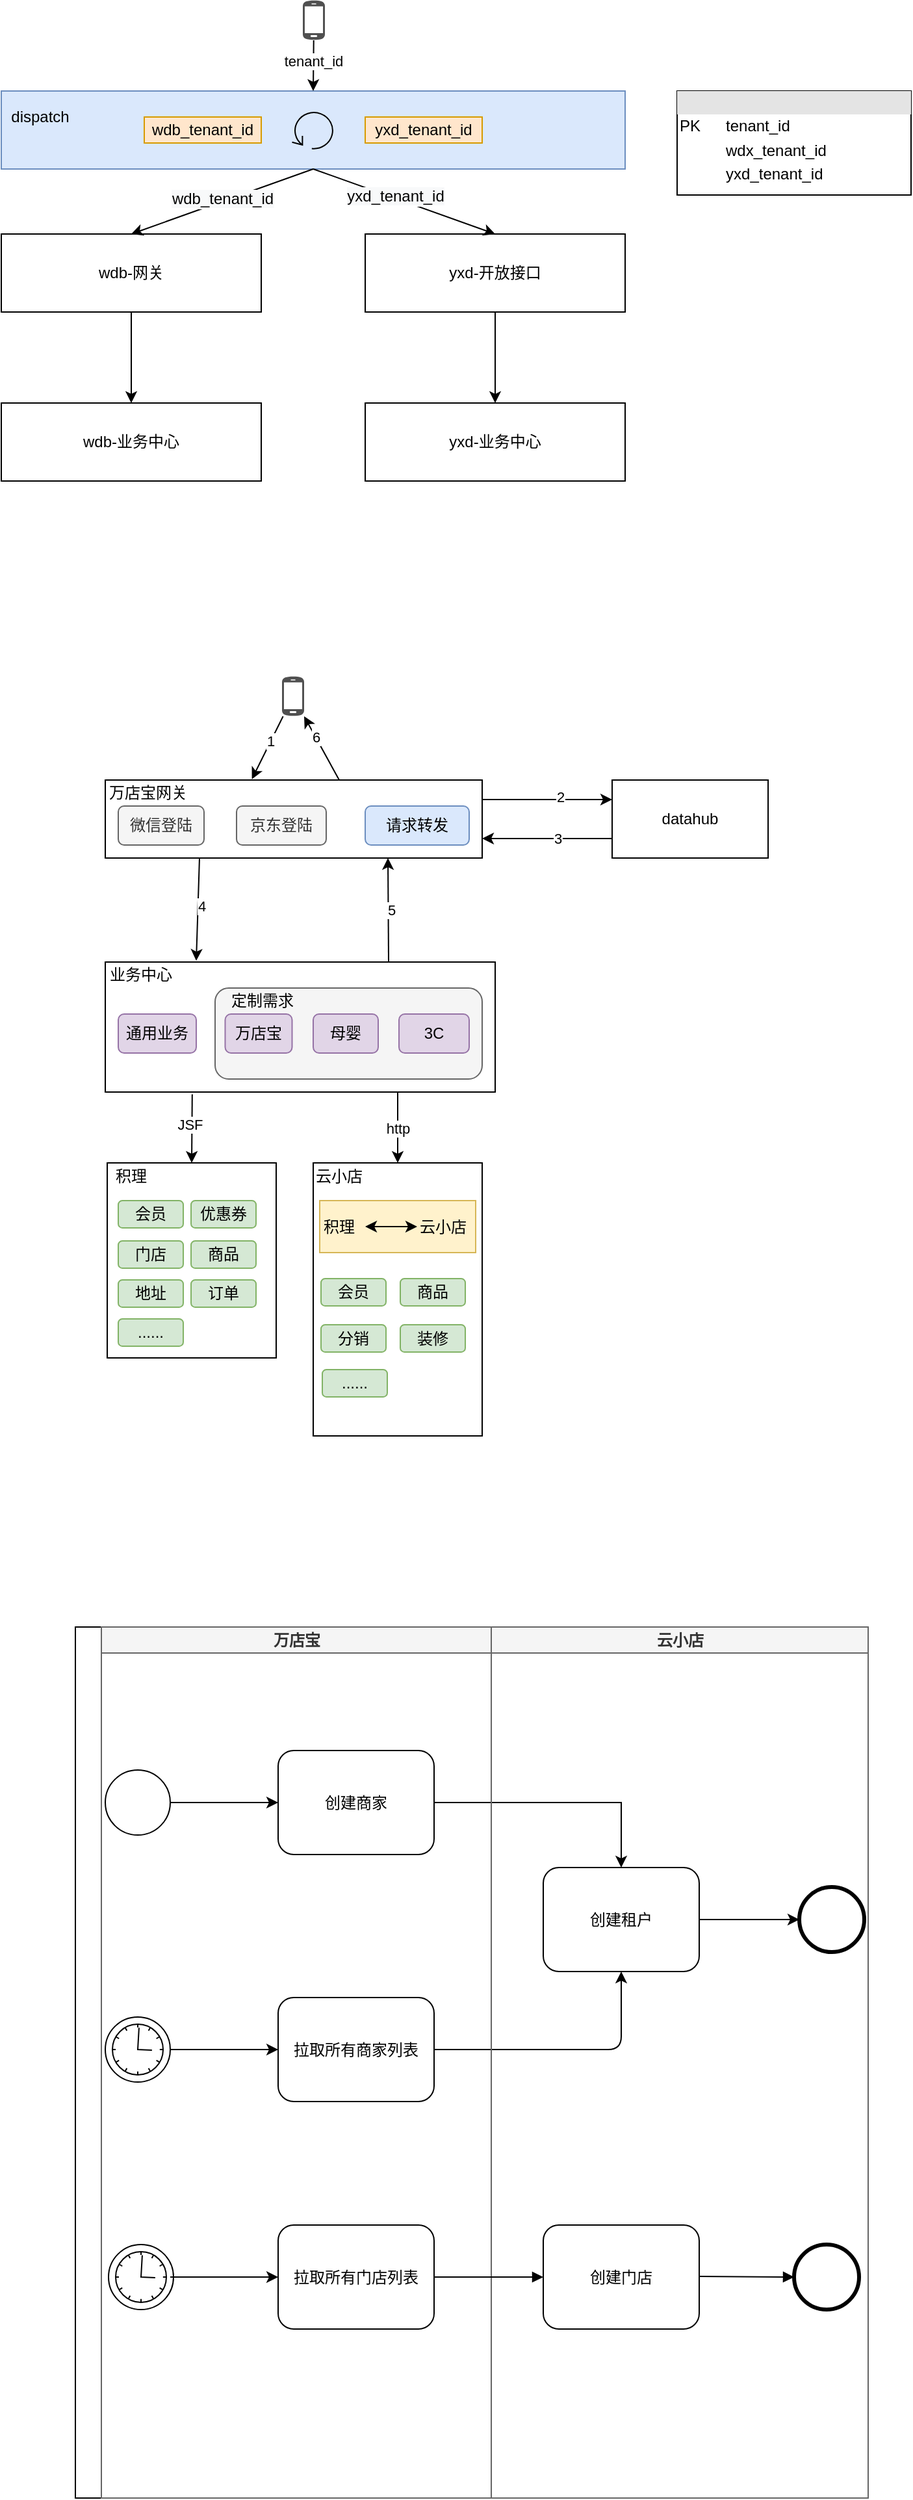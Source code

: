 <mxfile version="14.5.8" type="github">
  <diagram id="L7T1MbWQGTf25k8NJwNz" name="Page-1">
    <mxGraphModel dx="1186" dy="677" grid="1" gridSize="10" guides="1" tooltips="1" connect="1" arrows="1" fold="1" page="1" pageScale="1" pageWidth="827" pageHeight="1169" math="0" shadow="0">
      <root>
        <mxCell id="0" />
        <mxCell id="1" parent="0" />
        <mxCell id="DZX4JbNncJ1b7HLnPG4--37" value="" style="rounded=0;whiteSpace=wrap;html=1;" parent="1" vertex="1">
          <mxGeometry x="240" y="920" width="300" height="100" as="geometry" />
        </mxCell>
        <mxCell id="DZX4JbNncJ1b7HLnPG4--77" value="" style="rounded=1;whiteSpace=wrap;html=1;fillColor=#f5f5f5;strokeColor=#666666;fontColor=#333333;" parent="1" vertex="1">
          <mxGeometry x="324.5" y="940" width="205.5" height="70" as="geometry" />
        </mxCell>
        <mxCell id="DZX4JbNncJ1b7HLnPG4--1" value="" style="rounded=0;whiteSpace=wrap;html=1;fillColor=#dae8fc;strokeColor=#6c8ebf;" parent="1" vertex="1">
          <mxGeometry x="160" y="250" width="480" height="60" as="geometry" />
        </mxCell>
        <mxCell id="DZX4JbNncJ1b7HLnPG4--2" value="wdb-网关" style="rounded=0;whiteSpace=wrap;html=1;" parent="1" vertex="1">
          <mxGeometry x="160" y="360" width="200" height="60" as="geometry" />
        </mxCell>
        <mxCell id="DZX4JbNncJ1b7HLnPG4--3" value="yxd-开放接口" style="rounded=0;whiteSpace=wrap;html=1;" parent="1" vertex="1">
          <mxGeometry x="440" y="360" width="200" height="60" as="geometry" />
        </mxCell>
        <mxCell id="DZX4JbNncJ1b7HLnPG4--4" value="" style="endArrow=classic;html=1;exitX=0.5;exitY=1;exitDx=0;exitDy=0;entryX=0.5;entryY=0;entryDx=0;entryDy=0;" parent="1" source="DZX4JbNncJ1b7HLnPG4--1" target="DZX4JbNncJ1b7HLnPG4--2" edge="1">
          <mxGeometry width="50" height="50" relative="1" as="geometry">
            <mxPoint x="390" y="460" as="sourcePoint" />
            <mxPoint x="440" y="410" as="targetPoint" />
          </mxGeometry>
        </mxCell>
        <mxCell id="DZX4JbNncJ1b7HLnPG4--21" value="&lt;span style=&quot;font-size: 12px ; background-color: rgb(248 , 249 , 250)&quot;&gt;wdb_tenant_id&lt;/span&gt;" style="edgeLabel;html=1;align=center;verticalAlign=middle;resizable=0;points=[];" parent="DZX4JbNncJ1b7HLnPG4--4" vertex="1" connectable="0">
          <mxGeometry x="-0.004" y="-2" relative="1" as="geometry">
            <mxPoint as="offset" />
          </mxGeometry>
        </mxCell>
        <mxCell id="DZX4JbNncJ1b7HLnPG4--5" value="" style="endArrow=classic;html=1;entryX=0.5;entryY=0;entryDx=0;entryDy=0;" parent="1" target="DZX4JbNncJ1b7HLnPG4--3" edge="1">
          <mxGeometry width="50" height="50" relative="1" as="geometry">
            <mxPoint x="400" y="310" as="sourcePoint" />
            <mxPoint x="440" y="410" as="targetPoint" />
          </mxGeometry>
        </mxCell>
        <mxCell id="DZX4JbNncJ1b7HLnPG4--22" value="&lt;span style=&quot;font-size: 12px ; background-color: rgb(248 , 249 , 250)&quot;&gt;yxd_tenant_id&lt;/span&gt;" style="edgeLabel;html=1;align=center;verticalAlign=middle;resizable=0;points=[];" parent="DZX4JbNncJ1b7HLnPG4--5" vertex="1" connectable="0">
          <mxGeometry x="-0.113" y="2" relative="1" as="geometry">
            <mxPoint as="offset" />
          </mxGeometry>
        </mxCell>
        <mxCell id="DZX4JbNncJ1b7HLnPG4--6" value="wdb-业务中心" style="rounded=0;whiteSpace=wrap;html=1;" parent="1" vertex="1">
          <mxGeometry x="160" y="490" width="200" height="60" as="geometry" />
        </mxCell>
        <mxCell id="DZX4JbNncJ1b7HLnPG4--7" value="yxd-业务中心" style="rounded=0;whiteSpace=wrap;html=1;" parent="1" vertex="1">
          <mxGeometry x="440" y="490" width="200" height="60" as="geometry" />
        </mxCell>
        <mxCell id="DZX4JbNncJ1b7HLnPG4--8" value="" style="endArrow=classic;html=1;exitX=0.5;exitY=1;exitDx=0;exitDy=0;entryX=0.5;entryY=0;entryDx=0;entryDy=0;" parent="1" source="DZX4JbNncJ1b7HLnPG4--2" target="DZX4JbNncJ1b7HLnPG4--6" edge="1">
          <mxGeometry width="50" height="50" relative="1" as="geometry">
            <mxPoint x="230" y="470" as="sourcePoint" />
            <mxPoint x="280" y="420" as="targetPoint" />
          </mxGeometry>
        </mxCell>
        <mxCell id="DZX4JbNncJ1b7HLnPG4--10" value="" style="endArrow=classic;html=1;exitX=0.5;exitY=1;exitDx=0;exitDy=0;entryX=0.5;entryY=0;entryDx=0;entryDy=0;" parent="1" source="DZX4JbNncJ1b7HLnPG4--3" target="DZX4JbNncJ1b7HLnPG4--7" edge="1">
          <mxGeometry width="50" height="50" relative="1" as="geometry">
            <mxPoint x="540" y="440" as="sourcePoint" />
            <mxPoint x="420" y="460" as="targetPoint" />
          </mxGeometry>
        </mxCell>
        <mxCell id="DZX4JbNncJ1b7HLnPG4--11" value="" style="pointerEvents=1;shadow=0;dashed=0;html=1;strokeColor=none;fillColor=#505050;labelPosition=center;verticalLabelPosition=bottom;verticalAlign=top;outlineConnect=0;align=center;shape=mxgraph.office.devices.cell_phone_android_proportional;" parent="1" vertex="1">
          <mxGeometry x="392" y="180" width="17" height="31" as="geometry" />
        </mxCell>
        <mxCell id="DZX4JbNncJ1b7HLnPG4--12" value="" style="endArrow=classic;html=1;entryX=0.5;entryY=0;entryDx=0;entryDy=0;" parent="1" source="DZX4JbNncJ1b7HLnPG4--11" target="DZX4JbNncJ1b7HLnPG4--1" edge="1">
          <mxGeometry width="50" height="50" relative="1" as="geometry">
            <mxPoint x="400" y="250" as="sourcePoint" />
            <mxPoint x="450" y="200" as="targetPoint" />
          </mxGeometry>
        </mxCell>
        <mxCell id="DZX4JbNncJ1b7HLnPG4--13" value="tenant_id" style="edgeLabel;html=1;align=center;verticalAlign=middle;resizable=0;points=[];" parent="DZX4JbNncJ1b7HLnPG4--12" vertex="1" connectable="0">
          <mxGeometry x="-0.179" relative="1" as="geometry">
            <mxPoint as="offset" />
          </mxGeometry>
        </mxCell>
        <mxCell id="DZX4JbNncJ1b7HLnPG4--15" value="dispatch" style="text;html=1;strokeColor=none;fillColor=none;align=center;verticalAlign=middle;whiteSpace=wrap;rounded=0;" parent="1" vertex="1">
          <mxGeometry x="170" y="260" width="40" height="20" as="geometry" />
        </mxCell>
        <mxCell id="DZX4JbNncJ1b7HLnPG4--18" value="" style="shape=mxgraph.bpmn.loop;html=1;outlineConnect=0;" parent="1" vertex="1">
          <mxGeometry x="383.75" y="265" width="32.5" height="30" as="geometry" />
        </mxCell>
        <mxCell id="DZX4JbNncJ1b7HLnPG4--19" value="wdb_tenant_id" style="text;html=1;strokeColor=#d79b00;fillColor=#ffe6cc;align=center;verticalAlign=middle;whiteSpace=wrap;rounded=0;" parent="1" vertex="1">
          <mxGeometry x="270" y="270" width="90" height="20" as="geometry" />
        </mxCell>
        <mxCell id="DZX4JbNncJ1b7HLnPG4--20" value="yxd_tenant_id" style="text;html=1;strokeColor=#d79b00;fillColor=#ffe6cc;align=center;verticalAlign=middle;whiteSpace=wrap;rounded=0;" parent="1" vertex="1">
          <mxGeometry x="440" y="270" width="90" height="20" as="geometry" />
        </mxCell>
        <mxCell id="DZX4JbNncJ1b7HLnPG4--23" value="&lt;div style=&quot;box-sizing: border-box ; width: 100% ; background: #e4e4e4 ; padding: 2px&quot;&gt;&lt;br&gt;&lt;/div&gt;&lt;table style=&quot;width: 100% ; font-size: 1em&quot; cellpadding=&quot;2&quot; cellspacing=&quot;0&quot;&gt;&lt;tbody&gt;&lt;tr&gt;&lt;td&gt;PK&lt;/td&gt;&lt;td&gt;tenant_id&lt;/td&gt;&lt;/tr&gt;&lt;tr&gt;&lt;td&gt;&lt;br&gt;&lt;/td&gt;&lt;td&gt;wdx_tenant_id&lt;/td&gt;&lt;/tr&gt;&lt;tr&gt;&lt;td&gt;&lt;/td&gt;&lt;td&gt;yxd_tenant_id&lt;/td&gt;&lt;/tr&gt;&lt;/tbody&gt;&lt;/table&gt;" style="verticalAlign=top;align=left;overflow=fill;html=1;" parent="1" vertex="1">
          <mxGeometry x="680" y="250" width="180" height="80" as="geometry" />
        </mxCell>
        <mxCell id="DZX4JbNncJ1b7HLnPG4--24" value="" style="pointerEvents=1;shadow=0;dashed=0;html=1;strokeColor=none;fillColor=#505050;labelPosition=center;verticalLabelPosition=bottom;verticalAlign=top;outlineConnect=0;align=center;shape=mxgraph.office.devices.cell_phone_android_proportional;" parent="1" vertex="1">
          <mxGeometry x="376" y="700" width="17" height="31" as="geometry" />
        </mxCell>
        <mxCell id="DZX4JbNncJ1b7HLnPG4--25" value="" style="rounded=0;whiteSpace=wrap;html=1;" parent="1" vertex="1">
          <mxGeometry x="240" y="780" width="290" height="60" as="geometry" />
        </mxCell>
        <mxCell id="DZX4JbNncJ1b7HLnPG4--26" value="万店宝网关" style="text;html=1;strokeColor=none;fillColor=none;align=center;verticalAlign=middle;whiteSpace=wrap;rounded=0;" parent="1" vertex="1">
          <mxGeometry x="240" y="780" width="66" height="20" as="geometry" />
        </mxCell>
        <mxCell id="DZX4JbNncJ1b7HLnPG4--27" value="微信登陆" style="rounded=1;whiteSpace=wrap;html=1;fillColor=#f5f5f5;strokeColor=#666666;fontColor=#333333;" parent="1" vertex="1">
          <mxGeometry x="250" y="800" width="66" height="30" as="geometry" />
        </mxCell>
        <mxCell id="DZX4JbNncJ1b7HLnPG4--28" value="京东登陆" style="rounded=1;whiteSpace=wrap;html=1;fillColor=#f5f5f5;strokeColor=#666666;fontColor=#333333;" parent="1" vertex="1">
          <mxGeometry x="341" y="800" width="69" height="30" as="geometry" />
        </mxCell>
        <mxCell id="DZX4JbNncJ1b7HLnPG4--29" value="请求转发" style="rounded=1;whiteSpace=wrap;html=1;fillColor=#dae8fc;strokeColor=#6c8ebf;" parent="1" vertex="1">
          <mxGeometry x="440" y="800" width="80" height="30" as="geometry" />
        </mxCell>
        <mxCell id="DZX4JbNncJ1b7HLnPG4--30" value="datahub" style="rounded=0;whiteSpace=wrap;html=1;" parent="1" vertex="1">
          <mxGeometry x="630" y="780" width="120" height="60" as="geometry" />
        </mxCell>
        <mxCell id="DZX4JbNncJ1b7HLnPG4--31" value="" style="endArrow=classic;html=1;exitX=1;exitY=0.25;exitDx=0;exitDy=0;entryX=0;entryY=0.25;entryDx=0;entryDy=0;" parent="1" source="DZX4JbNncJ1b7HLnPG4--25" target="DZX4JbNncJ1b7HLnPG4--30" edge="1">
          <mxGeometry width="50" height="50" relative="1" as="geometry">
            <mxPoint x="530" y="840" as="sourcePoint" />
            <mxPoint x="580" y="790" as="targetPoint" />
          </mxGeometry>
        </mxCell>
        <mxCell id="DZX4JbNncJ1b7HLnPG4--35" value="2" style="edgeLabel;html=1;align=center;verticalAlign=middle;resizable=0;points=[];" parent="DZX4JbNncJ1b7HLnPG4--31" vertex="1" connectable="0">
          <mxGeometry x="0.19" y="2" relative="1" as="geometry">
            <mxPoint as="offset" />
          </mxGeometry>
        </mxCell>
        <mxCell id="DZX4JbNncJ1b7HLnPG4--32" value="" style="endArrow=classic;html=1;exitX=0;exitY=0.75;exitDx=0;exitDy=0;entryX=1;entryY=0.75;entryDx=0;entryDy=0;" parent="1" source="DZX4JbNncJ1b7HLnPG4--30" target="DZX4JbNncJ1b7HLnPG4--25" edge="1">
          <mxGeometry width="50" height="50" relative="1" as="geometry">
            <mxPoint x="540" y="900" as="sourcePoint" />
            <mxPoint x="590" y="850" as="targetPoint" />
          </mxGeometry>
        </mxCell>
        <mxCell id="DZX4JbNncJ1b7HLnPG4--36" value="3" style="edgeLabel;html=1;align=center;verticalAlign=middle;resizable=0;points=[];" parent="DZX4JbNncJ1b7HLnPG4--32" vertex="1" connectable="0">
          <mxGeometry x="-0.157" relative="1" as="geometry">
            <mxPoint as="offset" />
          </mxGeometry>
        </mxCell>
        <mxCell id="DZX4JbNncJ1b7HLnPG4--33" value="" style="endArrow=classic;html=1;entryX=0.389;entryY=-0.011;entryDx=0;entryDy=0;entryPerimeter=0;" parent="1" source="DZX4JbNncJ1b7HLnPG4--24" target="DZX4JbNncJ1b7HLnPG4--25" edge="1">
          <mxGeometry width="50" height="50" relative="1" as="geometry">
            <mxPoint x="400" y="740" as="sourcePoint" />
            <mxPoint x="500" y="800" as="targetPoint" />
          </mxGeometry>
        </mxCell>
        <mxCell id="DZX4JbNncJ1b7HLnPG4--34" value="1" style="edgeLabel;html=1;align=center;verticalAlign=middle;resizable=0;points=[];" parent="DZX4JbNncJ1b7HLnPG4--33" vertex="1" connectable="0">
          <mxGeometry x="-0.218" y="-1" relative="1" as="geometry">
            <mxPoint as="offset" />
          </mxGeometry>
        </mxCell>
        <mxCell id="DZX4JbNncJ1b7HLnPG4--38" value="业务中心" style="text;html=1;strokeColor=none;fillColor=none;align=center;verticalAlign=middle;whiteSpace=wrap;rounded=0;" parent="1" vertex="1">
          <mxGeometry x="235" y="920" width="65" height="20" as="geometry" />
        </mxCell>
        <mxCell id="DZX4JbNncJ1b7HLnPG4--40" value="" style="endArrow=classic;html=1;entryX=0.75;entryY=1;entryDx=0;entryDy=0;" parent="1" target="DZX4JbNncJ1b7HLnPG4--25" edge="1">
          <mxGeometry width="50" height="50" relative="1" as="geometry">
            <mxPoint x="458" y="920" as="sourcePoint" />
            <mxPoint x="451" y="840" as="targetPoint" />
          </mxGeometry>
        </mxCell>
        <mxCell id="DZX4JbNncJ1b7HLnPG4--43" value="5" style="edgeLabel;html=1;align=center;verticalAlign=middle;resizable=0;points=[];" parent="DZX4JbNncJ1b7HLnPG4--40" vertex="1" connectable="0">
          <mxGeometry x="-0.004" y="-2" relative="1" as="geometry">
            <mxPoint as="offset" />
          </mxGeometry>
        </mxCell>
        <mxCell id="DZX4JbNncJ1b7HLnPG4--41" value="" style="endArrow=classic;html=1;exitX=0.25;exitY=1;exitDx=0;exitDy=0;" parent="1" source="DZX4JbNncJ1b7HLnPG4--25" edge="1">
          <mxGeometry width="50" height="50" relative="1" as="geometry">
            <mxPoint x="300" y="900" as="sourcePoint" />
            <mxPoint x="310" y="919" as="targetPoint" />
          </mxGeometry>
        </mxCell>
        <mxCell id="DZX4JbNncJ1b7HLnPG4--42" value="4" style="edgeLabel;html=1;align=center;verticalAlign=middle;resizable=0;points=[];" parent="DZX4JbNncJ1b7HLnPG4--41" vertex="1" connectable="0">
          <mxGeometry x="-0.058" y="2" relative="1" as="geometry">
            <mxPoint as="offset" />
          </mxGeometry>
        </mxCell>
        <mxCell id="DZX4JbNncJ1b7HLnPG4--44" value="" style="endArrow=classic;html=1;" parent="1" target="DZX4JbNncJ1b7HLnPG4--24" edge="1">
          <mxGeometry width="50" height="50" relative="1" as="geometry">
            <mxPoint x="420" y="780" as="sourcePoint" />
            <mxPoint x="500" y="920" as="targetPoint" />
          </mxGeometry>
        </mxCell>
        <mxCell id="DZX4JbNncJ1b7HLnPG4--45" value="6" style="edgeLabel;html=1;align=center;verticalAlign=middle;resizable=0;points=[];" parent="DZX4JbNncJ1b7HLnPG4--44" vertex="1" connectable="0">
          <mxGeometry x="0.362" y="1" relative="1" as="geometry">
            <mxPoint x="1" as="offset" />
          </mxGeometry>
        </mxCell>
        <mxCell id="DZX4JbNncJ1b7HLnPG4--47" value="" style="rounded=0;whiteSpace=wrap;html=1;" parent="1" vertex="1">
          <mxGeometry x="241.5" y="1074.5" width="130" height="150" as="geometry" />
        </mxCell>
        <mxCell id="DZX4JbNncJ1b7HLnPG4--48" value="积理" style="text;html=1;strokeColor=none;fillColor=none;align=center;verticalAlign=middle;whiteSpace=wrap;rounded=0;" parent="1" vertex="1">
          <mxGeometry x="240" y="1074.5" width="40" height="20" as="geometry" />
        </mxCell>
        <mxCell id="DZX4JbNncJ1b7HLnPG4--49" value="会员" style="rounded=1;whiteSpace=wrap;html=1;fillColor=#d5e8d4;strokeColor=#82b366;" parent="1" vertex="1">
          <mxGeometry x="250" y="1103.5" width="50" height="21" as="geometry" />
        </mxCell>
        <mxCell id="DZX4JbNncJ1b7HLnPG4--50" value="优惠券" style="rounded=1;whiteSpace=wrap;html=1;fillColor=#d5e8d4;strokeColor=#82b366;" parent="1" vertex="1">
          <mxGeometry x="306" y="1103.5" width="50" height="21" as="geometry" />
        </mxCell>
        <mxCell id="DZX4JbNncJ1b7HLnPG4--51" value="门店" style="rounded=1;whiteSpace=wrap;html=1;fillColor=#d5e8d4;strokeColor=#82b366;" parent="1" vertex="1">
          <mxGeometry x="250" y="1134.5" width="50" height="21" as="geometry" />
        </mxCell>
        <mxCell id="DZX4JbNncJ1b7HLnPG4--52" value="商品" style="rounded=1;whiteSpace=wrap;html=1;fillColor=#d5e8d4;strokeColor=#82b366;" parent="1" vertex="1">
          <mxGeometry x="306" y="1134.5" width="50" height="21" as="geometry" />
        </mxCell>
        <mxCell id="DZX4JbNncJ1b7HLnPG4--53" value="地址" style="rounded=1;whiteSpace=wrap;html=1;fillColor=#d5e8d4;strokeColor=#82b366;" parent="1" vertex="1">
          <mxGeometry x="250" y="1164.5" width="50" height="21" as="geometry" />
        </mxCell>
        <mxCell id="DZX4JbNncJ1b7HLnPG4--54" value="订单" style="rounded=1;whiteSpace=wrap;html=1;fillColor=#d5e8d4;strokeColor=#82b366;" parent="1" vertex="1">
          <mxGeometry x="306" y="1164.5" width="50" height="21" as="geometry" />
        </mxCell>
        <mxCell id="DZX4JbNncJ1b7HLnPG4--55" value="......" style="rounded=1;whiteSpace=wrap;html=1;fillColor=#d5e8d4;strokeColor=#82b366;" parent="1" vertex="1">
          <mxGeometry x="250" y="1194.5" width="50" height="21" as="geometry" />
        </mxCell>
        <mxCell id="DZX4JbNncJ1b7HLnPG4--56" value="" style="rounded=0;whiteSpace=wrap;html=1;" parent="1" vertex="1">
          <mxGeometry x="400" y="1074.5" width="130" height="210" as="geometry" />
        </mxCell>
        <mxCell id="DZX4JbNncJ1b7HLnPG4--57" value="云小店" style="text;html=1;strokeColor=none;fillColor=none;align=center;verticalAlign=middle;whiteSpace=wrap;rounded=0;" parent="1" vertex="1">
          <mxGeometry x="400" y="1074.5" width="40" height="20" as="geometry" />
        </mxCell>
        <mxCell id="DZX4JbNncJ1b7HLnPG4--58" value="会员" style="rounded=1;whiteSpace=wrap;html=1;fillColor=#d5e8d4;strokeColor=#82b366;" parent="1" vertex="1">
          <mxGeometry x="406" y="1163.5" width="50" height="21" as="geometry" />
        </mxCell>
        <mxCell id="DZX4JbNncJ1b7HLnPG4--59" value="商品" style="rounded=1;whiteSpace=wrap;html=1;fillColor=#d5e8d4;strokeColor=#82b366;" parent="1" vertex="1">
          <mxGeometry x="467" y="1163.5" width="50" height="21" as="geometry" />
        </mxCell>
        <mxCell id="DZX4JbNncJ1b7HLnPG4--60" value="分销" style="rounded=1;whiteSpace=wrap;html=1;fillColor=#d5e8d4;strokeColor=#82b366;" parent="1" vertex="1">
          <mxGeometry x="406" y="1199" width="50" height="21" as="geometry" />
        </mxCell>
        <mxCell id="DZX4JbNncJ1b7HLnPG4--61" value="装修" style="rounded=1;whiteSpace=wrap;html=1;fillColor=#d5e8d4;strokeColor=#82b366;" parent="1" vertex="1">
          <mxGeometry x="467" y="1199" width="50" height="21" as="geometry" />
        </mxCell>
        <mxCell id="DZX4JbNncJ1b7HLnPG4--62" value="......" style="rounded=1;whiteSpace=wrap;html=1;fillColor=#d5e8d4;strokeColor=#82b366;" parent="1" vertex="1">
          <mxGeometry x="407" y="1233.5" width="50" height="21" as="geometry" />
        </mxCell>
        <mxCell id="DZX4JbNncJ1b7HLnPG4--64" value="" style="rounded=0;whiteSpace=wrap;html=1;fillColor=#fff2cc;strokeColor=#d6b656;" parent="1" vertex="1">
          <mxGeometry x="405" y="1103.5" width="120" height="40" as="geometry" />
        </mxCell>
        <mxCell id="DZX4JbNncJ1b7HLnPG4--66" value="积理" style="text;html=1;strokeColor=none;fillColor=none;align=center;verticalAlign=middle;whiteSpace=wrap;rounded=0;" parent="1" vertex="1">
          <mxGeometry x="400" y="1113.5" width="40" height="20" as="geometry" />
        </mxCell>
        <mxCell id="DZX4JbNncJ1b7HLnPG4--67" value="云小店" style="text;html=1;strokeColor=none;fillColor=none;align=center;verticalAlign=middle;whiteSpace=wrap;rounded=0;" parent="1" vertex="1">
          <mxGeometry x="480" y="1113.5" width="40" height="20" as="geometry" />
        </mxCell>
        <mxCell id="DZX4JbNncJ1b7HLnPG4--68" value="" style="endArrow=classic;startArrow=classic;html=1;exitX=1;exitY=0.5;exitDx=0;exitDy=0;entryX=0;entryY=0.5;entryDx=0;entryDy=0;" parent="1" source="DZX4JbNncJ1b7HLnPG4--66" target="DZX4JbNncJ1b7HLnPG4--67" edge="1">
          <mxGeometry width="50" height="50" relative="1" as="geometry">
            <mxPoint x="450" y="1103.5" as="sourcePoint" />
            <mxPoint x="500" y="1053.5" as="targetPoint" />
          </mxGeometry>
        </mxCell>
        <mxCell id="DZX4JbNncJ1b7HLnPG4--69" style="edgeStyle=orthogonalEdgeStyle;rounded=0;orthogonalLoop=1;jettySize=auto;html=1;exitX=0.5;exitY=1;exitDx=0;exitDy=0;" parent="1" edge="1">
          <mxGeometry relative="1" as="geometry">
            <mxPoint x="462" y="1406" as="sourcePoint" />
            <mxPoint x="462" y="1406" as="targetPoint" />
          </mxGeometry>
        </mxCell>
        <mxCell id="DZX4JbNncJ1b7HLnPG4--72" value="万店宝" style="rounded=1;whiteSpace=wrap;html=1;fillColor=#e1d5e7;strokeColor=#9673a6;" parent="1" vertex="1">
          <mxGeometry x="332.25" y="960" width="51.5" height="30" as="geometry" />
        </mxCell>
        <mxCell id="DZX4JbNncJ1b7HLnPG4--73" value="母婴" style="rounded=1;whiteSpace=wrap;html=1;fillColor=#e1d5e7;strokeColor=#9673a6;" parent="1" vertex="1">
          <mxGeometry x="400" y="960" width="50" height="30" as="geometry" />
        </mxCell>
        <mxCell id="DZX4JbNncJ1b7HLnPG4--74" value="3C" style="rounded=1;whiteSpace=wrap;html=1;fillColor=#e1d5e7;strokeColor=#9673a6;" parent="1" vertex="1">
          <mxGeometry x="466" y="960" width="54" height="30" as="geometry" />
        </mxCell>
        <mxCell id="DZX4JbNncJ1b7HLnPG4--76" value="通用业务" style="rounded=1;whiteSpace=wrap;html=1;fillColor=#e1d5e7;strokeColor=#9673a6;" parent="1" vertex="1">
          <mxGeometry x="250" y="960" width="60" height="30" as="geometry" />
        </mxCell>
        <mxCell id="DZX4JbNncJ1b7HLnPG4--78" value="定制需求" style="text;html=1;strokeColor=none;fillColor=none;align=center;verticalAlign=middle;whiteSpace=wrap;rounded=0;" parent="1" vertex="1">
          <mxGeometry x="332" y="940" width="58" height="20" as="geometry" />
        </mxCell>
        <mxCell id="DZX4JbNncJ1b7HLnPG4--79" value="http" style="endArrow=classic;html=1;entryX=0.5;entryY=0;entryDx=0;entryDy=0;exitX=0.75;exitY=1;exitDx=0;exitDy=0;" parent="1" source="DZX4JbNncJ1b7HLnPG4--37" target="DZX4JbNncJ1b7HLnPG4--56" edge="1">
          <mxGeometry width="50" height="50" relative="1" as="geometry">
            <mxPoint x="460" y="1020" as="sourcePoint" />
            <mxPoint x="510" y="970" as="targetPoint" />
          </mxGeometry>
        </mxCell>
        <mxCell id="DZX4JbNncJ1b7HLnPG4--81" value="" style="endArrow=classic;html=1;exitX=0.223;exitY=1.018;exitDx=0;exitDy=0;entryX=0.5;entryY=0;entryDx=0;entryDy=0;exitPerimeter=0;" parent="1" source="DZX4JbNncJ1b7HLnPG4--37" target="DZX4JbNncJ1b7HLnPG4--47" edge="1">
          <mxGeometry width="50" height="50" relative="1" as="geometry">
            <mxPoint x="450" y="1020" as="sourcePoint" />
            <mxPoint x="500" y="970" as="targetPoint" />
          </mxGeometry>
        </mxCell>
        <mxCell id="DZX4JbNncJ1b7HLnPG4--82" value="JSF" style="edgeLabel;html=1;align=center;verticalAlign=middle;resizable=0;points=[];" parent="DZX4JbNncJ1b7HLnPG4--81" vertex="1" connectable="0">
          <mxGeometry x="-0.144" y="-2" relative="1" as="geometry">
            <mxPoint as="offset" />
          </mxGeometry>
        </mxCell>
        <mxCell id="A1JjplbAdpANIGvr6vEd-3" value="" style="edgeStyle=orthogonalEdgeStyle;rounded=0;orthogonalLoop=1;jettySize=auto;html=1;" edge="1" parent="1" source="A1JjplbAdpANIGvr6vEd-1" target="A1JjplbAdpANIGvr6vEd-2">
          <mxGeometry relative="1" as="geometry" />
        </mxCell>
        <mxCell id="A1JjplbAdpANIGvr6vEd-1" value="" style="shape=mxgraph.bpmn.shape;html=1;verticalLabelPosition=bottom;labelBackgroundColor=#ffffff;verticalAlign=top;align=center;perimeter=ellipsePerimeter;outlineConnect=0;outline=standard;symbol=general;" vertex="1" parent="1">
          <mxGeometry x="240" y="1541.5" width="50" height="50" as="geometry" />
        </mxCell>
        <mxCell id="A1JjplbAdpANIGvr6vEd-5" value="" style="edgeStyle=orthogonalEdgeStyle;rounded=0;orthogonalLoop=1;jettySize=auto;html=1;" edge="1" parent="1" source="A1JjplbAdpANIGvr6vEd-2" target="A1JjplbAdpANIGvr6vEd-4">
          <mxGeometry relative="1" as="geometry" />
        </mxCell>
        <mxCell id="A1JjplbAdpANIGvr6vEd-2" value="创建商家" style="shape=ext;rounded=1;html=1;whiteSpace=wrap;" vertex="1" parent="1">
          <mxGeometry x="373" y="1526.5" width="120" height="80" as="geometry" />
        </mxCell>
        <mxCell id="A1JjplbAdpANIGvr6vEd-7" value="" style="edgeStyle=orthogonalEdgeStyle;rounded=0;orthogonalLoop=1;jettySize=auto;html=1;" edge="1" parent="1" source="A1JjplbAdpANIGvr6vEd-4" target="A1JjplbAdpANIGvr6vEd-6">
          <mxGeometry relative="1" as="geometry" />
        </mxCell>
        <mxCell id="A1JjplbAdpANIGvr6vEd-4" value="创建租户" style="shape=ext;rounded=1;html=1;whiteSpace=wrap;" vertex="1" parent="1">
          <mxGeometry x="577" y="1616.5" width="120" height="80" as="geometry" />
        </mxCell>
        <mxCell id="A1JjplbAdpANIGvr6vEd-6" value="" style="shape=mxgraph.bpmn.shape;html=1;verticalLabelPosition=bottom;labelBackgroundColor=#ffffff;verticalAlign=top;align=center;perimeter=ellipsePerimeter;outlineConnect=0;outline=end;symbol=general;" vertex="1" parent="1">
          <mxGeometry x="774" y="1631.5" width="50" height="50" as="geometry" />
        </mxCell>
        <mxCell id="A1JjplbAdpANIGvr6vEd-12" value="" style="edgeStyle=orthogonalEdgeStyle;rounded=0;orthogonalLoop=1;jettySize=auto;html=1;" edge="1" parent="1" source="A1JjplbAdpANIGvr6vEd-8" target="A1JjplbAdpANIGvr6vEd-11">
          <mxGeometry relative="1" as="geometry" />
        </mxCell>
        <mxCell id="A1JjplbAdpANIGvr6vEd-8" value="" style="shape=mxgraph.bpmn.shape;html=1;verticalLabelPosition=bottom;labelBackgroundColor=#ffffff;verticalAlign=top;align=center;perimeter=ellipsePerimeter;outlineConnect=0;outline=standard;symbol=timer;" vertex="1" parent="1">
          <mxGeometry x="240" y="1731.5" width="50" height="50" as="geometry" />
        </mxCell>
        <mxCell id="A1JjplbAdpANIGvr6vEd-11" value="拉取所有商家列表" style="shape=ext;rounded=1;html=1;whiteSpace=wrap;" vertex="1" parent="1">
          <mxGeometry x="373" y="1716.5" width="120" height="80" as="geometry" />
        </mxCell>
        <mxCell id="A1JjplbAdpANIGvr6vEd-14" value="" style="endArrow=classic;html=1;exitX=1;exitY=0.5;exitDx=0;exitDy=0;entryX=0.5;entryY=1;entryDx=0;entryDy=0;" edge="1" parent="1" source="A1JjplbAdpANIGvr6vEd-11" target="A1JjplbAdpANIGvr6vEd-4">
          <mxGeometry width="50" height="50" relative="1" as="geometry">
            <mxPoint x="547" y="1651.5" as="sourcePoint" />
            <mxPoint x="597" y="1601.5" as="targetPoint" />
            <Array as="points">
              <mxPoint x="637" y="1756.5" />
            </Array>
          </mxGeometry>
        </mxCell>
        <mxCell id="A1JjplbAdpANIGvr6vEd-19" value="" style="swimlane;html=1;childLayout=stackLayout;resizeParent=1;resizeParentMax=0;startSize=20;horizontal=0;horizontalStack=1;" vertex="1" parent="1">
          <mxGeometry x="217" y="1431.5" width="610" height="670" as="geometry">
            <mxRectangle x="220" y="1310" width="50" height="40" as="alternateBounds" />
          </mxGeometry>
        </mxCell>
        <mxCell id="A1JjplbAdpANIGvr6vEd-20" value="万店宝" style="swimlane;html=1;startSize=20;fillColor=#f5f5f5;strokeColor=#666666;fontColor=#333333;" vertex="1" parent="A1JjplbAdpANIGvr6vEd-19">
          <mxGeometry x="20" width="300" height="670" as="geometry" />
        </mxCell>
        <mxCell id="A1JjplbAdpANIGvr6vEd-15" value="" style="shape=mxgraph.bpmn.shape;html=1;verticalLabelPosition=bottom;labelBackgroundColor=#ffffff;verticalAlign=top;align=center;perimeter=ellipsePerimeter;outlineConnect=0;outline=standard;symbol=timer;" vertex="1" parent="A1JjplbAdpANIGvr6vEd-20">
          <mxGeometry x="5.5" y="475" width="50" height="50" as="geometry" />
        </mxCell>
        <mxCell id="A1JjplbAdpANIGvr6vEd-22" value="云小店" style="swimlane;html=1;startSize=20;fillColor=#f5f5f5;strokeColor=#666666;fontColor=#333333;" vertex="1" parent="A1JjplbAdpANIGvr6vEd-19">
          <mxGeometry x="320" width="290" height="670" as="geometry">
            <mxRectangle x="320" width="30" height="480" as="alternateBounds" />
          </mxGeometry>
        </mxCell>
        <mxCell id="A1JjplbAdpANIGvr6vEd-29" value="" style="shape=mxgraph.bpmn.shape;html=1;verticalLabelPosition=bottom;labelBackgroundColor=#ffffff;verticalAlign=top;align=center;perimeter=ellipsePerimeter;outlineConnect=0;outline=end;symbol=general;" vertex="1" parent="A1JjplbAdpANIGvr6vEd-22">
          <mxGeometry x="233" y="475" width="50" height="50" as="geometry" />
        </mxCell>
        <mxCell id="A1JjplbAdpANIGvr6vEd-17" value="" style="edgeStyle=orthogonalEdgeStyle;rounded=0;orthogonalLoop=1;jettySize=auto;html=1;" edge="1" parent="A1JjplbAdpANIGvr6vEd-22" target="A1JjplbAdpANIGvr6vEd-16">
          <mxGeometry relative="1" as="geometry">
            <mxPoint x="-247" y="500" as="sourcePoint" />
            <Array as="points">
              <mxPoint x="-197" y="500" />
              <mxPoint x="-197" y="500" />
            </Array>
          </mxGeometry>
        </mxCell>
        <mxCell id="A1JjplbAdpANIGvr6vEd-16" value="拉取所有门店列表" style="shape=ext;rounded=1;html=1;whiteSpace=wrap;" vertex="1" parent="A1JjplbAdpANIGvr6vEd-22">
          <mxGeometry x="-164" y="460" width="120" height="80" as="geometry" />
        </mxCell>
        <mxCell id="A1JjplbAdpANIGvr6vEd-18" value="创建门店" style="shape=ext;rounded=1;html=1;whiteSpace=wrap;" vertex="1" parent="A1JjplbAdpANIGvr6vEd-22">
          <mxGeometry x="40" y="460" width="120" height="80" as="geometry" />
        </mxCell>
        <mxCell id="A1JjplbAdpANIGvr6vEd-30" value="" style="endArrow=block;endFill=1;endSize=6;html=1;entryX=0;entryY=0.5;entryDx=0;entryDy=0;" edge="1" parent="A1JjplbAdpANIGvr6vEd-22" target="A1JjplbAdpANIGvr6vEd-29">
          <mxGeometry width="100" relative="1" as="geometry">
            <mxPoint x="160" y="499.5" as="sourcePoint" />
            <mxPoint x="243" y="500.5" as="targetPoint" />
          </mxGeometry>
        </mxCell>
        <mxCell id="A1JjplbAdpANIGvr6vEd-28" value="" style="endArrow=block;endFill=1;endSize=6;html=1;exitX=1;exitY=0.5;exitDx=0;exitDy=0;" edge="1" parent="A1JjplbAdpANIGvr6vEd-22" source="A1JjplbAdpANIGvr6vEd-16" target="A1JjplbAdpANIGvr6vEd-18">
          <mxGeometry width="100" relative="1" as="geometry">
            <mxPoint x="-10" y="405" as="sourcePoint" />
            <mxPoint x="90" y="405" as="targetPoint" />
          </mxGeometry>
        </mxCell>
      </root>
    </mxGraphModel>
  </diagram>
</mxfile>
